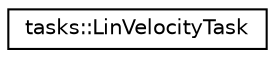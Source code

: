 digraph "Graphical Class Hierarchy"
{
 // LATEX_PDF_SIZE
  edge [fontname="Helvetica",fontsize="10",labelfontname="Helvetica",labelfontsize="10"];
  node [fontname="Helvetica",fontsize="10",shape=record];
  rankdir="LR";
  Node0 [label="tasks::LinVelocityTask",height=0.2,width=0.4,color="black", fillcolor="white", style="filled",URL="$classtasks_1_1LinVelocityTask.html",tooltip=" "];
}
